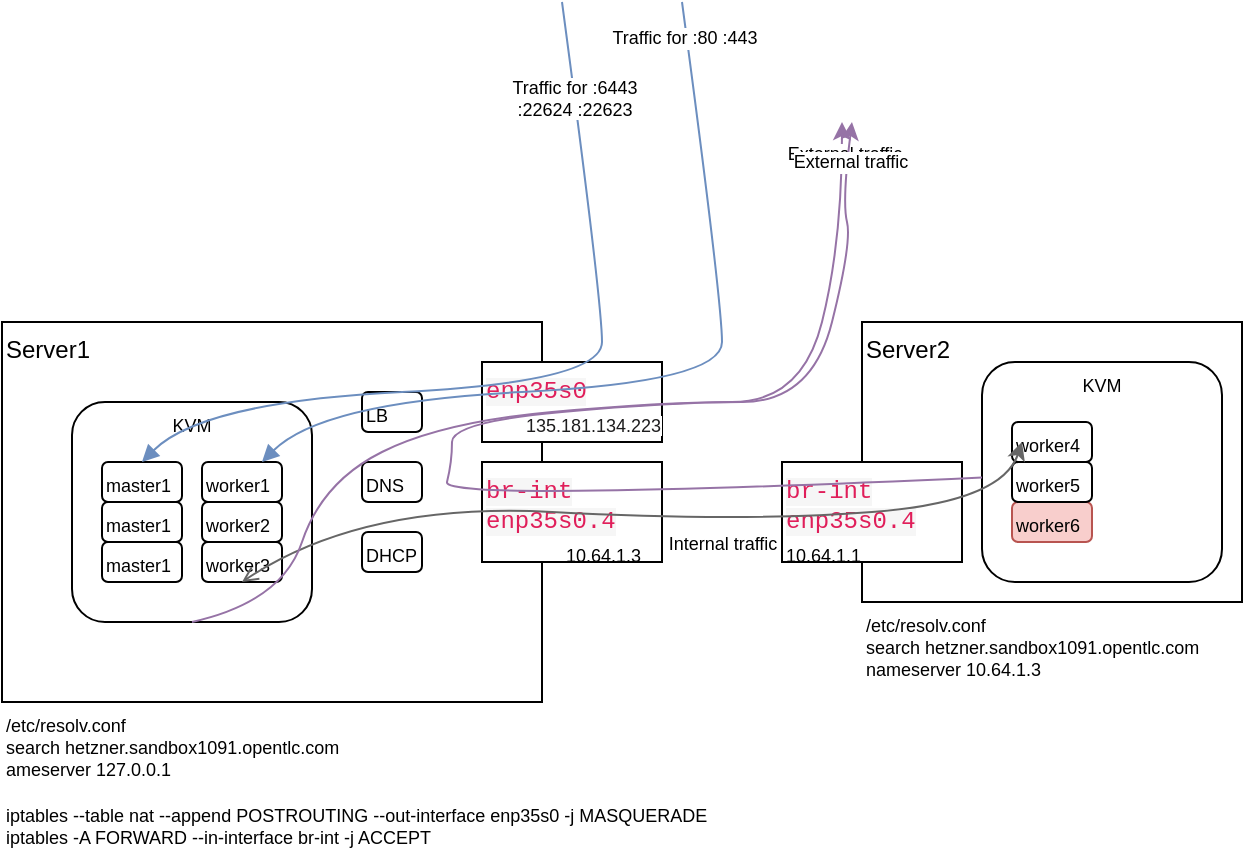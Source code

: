 <mxfile version="15.3.8" type="google"><diagram id="Lwrxb2z2_r5OorN-RsIl" name="Page-1"><mxGraphModel dx="1106" dy="968" grid="1" gridSize="10" guides="1" tooltips="1" connect="1" arrows="1" fold="1" page="1" pageScale="1" pageWidth="850" pageHeight="1100" math="0" shadow="0"><root><mxCell id="0"/><mxCell id="1" parent="0"/><mxCell id="NmgbknoarWCByTXODH4I-1" value="Server1" style="rounded=0;whiteSpace=wrap;html=1;align=left;verticalAlign=top;" parent="1" vertex="1"><mxGeometry x="130" y="300" width="270" height="190" as="geometry"/></mxCell><mxCell id="NmgbknoarWCByTXODH4I-2" value="Server2" style="rounded=0;whiteSpace=wrap;html=1;align=left;verticalAlign=top;" parent="1" vertex="1"><mxGeometry x="560" y="300" width="190" height="140" as="geometry"/></mxCell><mxCell id="NmgbknoarWCByTXODH4I-3" value="&lt;span style=&quot;color: rgb(224 , 30 , 90) ; font-family: &amp;#34;monaco&amp;#34; , &amp;#34;menlo&amp;#34; , &amp;#34;consolas&amp;#34; , &amp;#34;courier new&amp;#34; , monospace ; font-size: 12px ; font-style: normal ; font-weight: 400 ; letter-spacing: normal ; text-align: left ; text-indent: 0px ; text-transform: none ; word-spacing: 0px ; background-color: rgba(29 , 28 , 29 , 0.04) ; display: inline ; float: none&quot;&gt;enp35s0&lt;/span&gt;" style="rounded=0;whiteSpace=wrap;html=1;align=left;verticalAlign=top;" parent="1" vertex="1"><mxGeometry x="370" y="320" width="90" height="40" as="geometry"/></mxCell><mxCell id="NmgbknoarWCByTXODH4I-5" value="&lt;div&gt;&lt;span style=&quot;color: rgb(224 , 30 , 90) ; font-family: &amp;#34;monaco&amp;#34; , &amp;#34;menlo&amp;#34; , &amp;#34;consolas&amp;#34; , &amp;#34;courier new&amp;#34; , monospace ; font-size: 12px ; font-style: normal ; font-weight: 400 ; letter-spacing: normal ; text-align: left ; text-indent: 0px ; text-transform: none ; word-spacing: 0px ; background-color: rgba(29 , 28 , 29 , 0.04) ; display: inline ; float: none&quot;&gt;br-int&lt;/span&gt;&lt;/div&gt;&lt;div&gt;&lt;span style=&quot;color: rgb(224 , 30 , 90) ; font-family: &amp;#34;monaco&amp;#34; , &amp;#34;menlo&amp;#34; , &amp;#34;consolas&amp;#34; , &amp;#34;courier new&amp;#34; , monospace ; font-size: 12px ; font-style: normal ; font-weight: 400 ; letter-spacing: normal ; text-align: left ; text-indent: 0px ; text-transform: none ; word-spacing: 0px ; background-color: rgba(29 , 28 , 29 , 0.04) ; display: inline ; float: none&quot;&gt;&lt;/span&gt;&lt;span style=&quot;color: rgb(224 , 30 , 90) ; font-family: &amp;#34;monaco&amp;#34; , &amp;#34;menlo&amp;#34; , &amp;#34;consolas&amp;#34; , &amp;#34;courier new&amp;#34; , monospace ; font-size: 12px ; font-style: normal ; font-weight: 400 ; letter-spacing: normal ; text-align: left ; text-indent: 0px ; text-transform: none ; word-spacing: 0px ; background-color: rgba(29 , 28 , 29 , 0.04) ; display: inline ; float: none&quot;&gt;enp35s0.4&lt;/span&gt;&lt;/div&gt;&lt;div&gt;&lt;span style=&quot;color: rgb(224 , 30 , 90) ; font-family: &amp;#34;monaco&amp;#34; , &amp;#34;menlo&amp;#34; , &amp;#34;consolas&amp;#34; , &amp;#34;courier new&amp;#34; , monospace ; font-size: 12px ; font-style: normal ; font-weight: 400 ; letter-spacing: normal ; text-align: left ; text-indent: 0px ; text-transform: none ; word-spacing: 0px ; background-color: rgba(29 , 28 , 29 , 0.04) ; display: inline ; float: none&quot;&gt;&lt;br&gt;&lt;/span&gt;&lt;/div&gt;" style="rounded=0;whiteSpace=wrap;html=1;align=left;verticalAlign=top;" parent="1" vertex="1"><mxGeometry x="370" y="370" width="90" height="50" as="geometry"/></mxCell><mxCell id="NmgbknoarWCByTXODH4I-6" value="&lt;div&gt;&lt;span style=&quot;color: rgb(224 , 30 , 90) ; font-family: &amp;#34;monaco&amp;#34; , &amp;#34;menlo&amp;#34; , &amp;#34;consolas&amp;#34; , &amp;#34;courier new&amp;#34; , monospace ; font-size: 12px ; font-style: normal ; font-weight: 400 ; letter-spacing: normal ; text-align: left ; text-indent: 0px ; text-transform: none ; word-spacing: 0px ; background-color: rgba(29 , 28 , 29 , 0.04) ; display: inline ; float: none&quot;&gt;br-int&lt;/span&gt;&lt;/div&gt;&lt;div&gt;&lt;span style=&quot;color: rgb(224 , 30 , 90) ; font-family: &amp;#34;monaco&amp;#34; , &amp;#34;menlo&amp;#34; , &amp;#34;consolas&amp;#34; , &amp;#34;courier new&amp;#34; , monospace ; font-size: 12px ; font-style: normal ; font-weight: 400 ; letter-spacing: normal ; text-align: left ; text-indent: 0px ; text-transform: none ; word-spacing: 0px ; background-color: rgba(29 , 28 , 29 , 0.04) ; display: inline ; float: none&quot;&gt;&lt;/span&gt;&lt;span style=&quot;color: rgb(224 , 30 , 90) ; font-family: &amp;#34;monaco&amp;#34; , &amp;#34;menlo&amp;#34; , &amp;#34;consolas&amp;#34; , &amp;#34;courier new&amp;#34; , monospace ; font-size: 12px ; font-style: normal ; font-weight: 400 ; letter-spacing: normal ; text-align: left ; text-indent: 0px ; text-transform: none ; word-spacing: 0px ; background-color: rgba(29 , 28 , 29 , 0.04) ; display: inline ; float: none&quot;&gt;enp35s0.4&lt;/span&gt;&lt;/div&gt;&lt;div&gt;&lt;span style=&quot;color: rgb(224 , 30 , 90) ; font-family: &amp;#34;monaco&amp;#34; , &amp;#34;menlo&amp;#34; , &amp;#34;consolas&amp;#34; , &amp;#34;courier new&amp;#34; , monospace ; font-size: 12px ; font-style: normal ; font-weight: 400 ; letter-spacing: normal ; text-align: left ; text-indent: 0px ; text-transform: none ; word-spacing: 0px ; background-color: rgba(29 , 28 , 29 , 0.04) ; display: inline ; float: none&quot;&gt;&lt;br&gt;&lt;/span&gt;&lt;/div&gt;" style="rounded=0;whiteSpace=wrap;html=1;align=left;verticalAlign=top;" parent="1" vertex="1"><mxGeometry x="520" y="370" width="90" height="50" as="geometry"/></mxCell><mxCell id="NmgbknoarWCByTXODH4I-7" value="&lt;meta charset=&quot;utf-8&quot; style=&quot;font-size: 9px;&quot;&gt;&lt;span style=&quot;color: rgb(29, 28, 29); font-size: 9px; font-style: normal; font-weight: 400; letter-spacing: normal; text-align: left; text-indent: 0px; text-transform: none; word-spacing: 0px; background-color: rgb(255, 255, 255); display: inline; float: none;&quot;&gt;135.181.134.223&lt;/span&gt;" style="text;whiteSpace=wrap;html=1;fontSize=9;" parent="1" vertex="1"><mxGeometry x="390" y="340" width="70" height="10" as="geometry"/></mxCell><mxCell id="NmgbknoarWCByTXODH4I-9" value="10.64.1.3" style="text;whiteSpace=wrap;html=1;fontSize=9;" parent="1" vertex="1"><mxGeometry x="410" y="405" width="70" height="10" as="geometry"/></mxCell><mxCell id="NmgbknoarWCByTXODH4I-10" value="10.64.1.1" style="text;whiteSpace=wrap;html=1;fontSize=9;" parent="1" vertex="1"><mxGeometry x="520" y="405" width="70" height="10" as="geometry"/></mxCell><mxCell id="NmgbknoarWCByTXODH4I-11" value="DHCP" style="rounded=1;whiteSpace=wrap;html=1;fontSize=9;align=left;verticalAlign=top;" parent="1" vertex="1"><mxGeometry x="310" y="405" width="30" height="20" as="geometry"/></mxCell><mxCell id="NmgbknoarWCByTXODH4I-12" value="DNS" style="rounded=1;whiteSpace=wrap;html=1;fontSize=9;align=left;verticalAlign=top;" parent="1" vertex="1"><mxGeometry x="310" y="370" width="30" height="20" as="geometry"/></mxCell><mxCell id="NmgbknoarWCByTXODH4I-13" value="&lt;div&gt;LB&lt;/div&gt;" style="rounded=1;whiteSpace=wrap;html=1;fontSize=9;align=left;verticalAlign=top;" parent="1" vertex="1"><mxGeometry x="310" y="335" width="30" height="20" as="geometry"/></mxCell><mxCell id="NmgbknoarWCByTXODH4I-14" value="KVM" style="rounded=1;whiteSpace=wrap;html=1;fontSize=9;align=center;verticalAlign=top;" parent="1" vertex="1"><mxGeometry x="165" y="340" width="120" height="110" as="geometry"/></mxCell><mxCell id="NmgbknoarWCByTXODH4I-15" value="master1" style="rounded=1;whiteSpace=wrap;html=1;fontSize=9;align=left;verticalAlign=top;" parent="1" vertex="1"><mxGeometry x="180" y="370" width="40" height="20" as="geometry"/></mxCell><mxCell id="NmgbknoarWCByTXODH4I-18" value="master1" style="rounded=1;whiteSpace=wrap;html=1;fontSize=9;align=left;verticalAlign=top;" parent="1" vertex="1"><mxGeometry x="180" y="390" width="40" height="20" as="geometry"/></mxCell><mxCell id="NmgbknoarWCByTXODH4I-19" value="master1" style="rounded=1;whiteSpace=wrap;html=1;fontSize=9;align=left;verticalAlign=top;" parent="1" vertex="1"><mxGeometry x="180" y="410" width="40" height="20" as="geometry"/></mxCell><mxCell id="NmgbknoarWCByTXODH4I-20" value="worker1" style="rounded=1;whiteSpace=wrap;html=1;fontSize=9;align=left;verticalAlign=top;" parent="1" vertex="1"><mxGeometry x="230" y="370" width="40" height="20" as="geometry"/></mxCell><mxCell id="NmgbknoarWCByTXODH4I-21" value="worker2" style="rounded=1;whiteSpace=wrap;html=1;fontSize=9;align=left;verticalAlign=top;" parent="1" vertex="1"><mxGeometry x="230" y="390" width="40" height="20" as="geometry"/></mxCell><mxCell id="NmgbknoarWCByTXODH4I-22" value="worker3" style="rounded=1;whiteSpace=wrap;html=1;fontSize=9;align=left;verticalAlign=top;" parent="1" vertex="1"><mxGeometry x="230" y="410" width="40" height="20" as="geometry"/></mxCell><mxCell id="NmgbknoarWCByTXODH4I-23" value="KVM" style="rounded=1;whiteSpace=wrap;html=1;fontSize=9;align=center;verticalAlign=top;" parent="1" vertex="1"><mxGeometry x="620" y="320" width="120" height="110" as="geometry"/></mxCell><mxCell id="NmgbknoarWCByTXODH4I-24" value="worker4" style="rounded=1;whiteSpace=wrap;html=1;fontSize=9;align=left;verticalAlign=top;" parent="1" vertex="1"><mxGeometry x="635" y="350" width="40" height="20" as="geometry"/></mxCell><mxCell id="NmgbknoarWCByTXODH4I-26" value="worker6" style="rounded=1;whiteSpace=wrap;html=1;fontSize=9;align=left;verticalAlign=top;fillColor=#f8cecc;strokeColor=#b85450;" parent="1" vertex="1"><mxGeometry x="635" y="390" width="40" height="20" as="geometry"/></mxCell><mxCell id="NmgbknoarWCByTXODH4I-27" value="worker5" style="rounded=1;whiteSpace=wrap;html=1;fontSize=9;align=left;verticalAlign=top;" parent="1" vertex="1"><mxGeometry x="635" y="370" width="40" height="20" as="geometry"/></mxCell><mxCell id="NmgbknoarWCByTXODH4I-28" value="/etc/resolv.conf&#xA;search hetzner.sandbox1091.opentlc.com&#xA;ameserver 127.0.0.1" style="text;whiteSpace=wrap;html=1;fontSize=9;" parent="1" vertex="1"><mxGeometry x="130" y="490" width="190" height="50" as="geometry"/></mxCell><mxCell id="NmgbknoarWCByTXODH4I-29" value="/etc/resolv.conf&lt;br&gt;search hetzner.sandbox1091.opentlc.com&lt;br&gt;nameserver 10.64.1.3" style="text;whiteSpace=wrap;html=1;fontSize=9;" parent="1" vertex="1"><mxGeometry x="560" y="440" width="190" height="60" as="geometry"/></mxCell><mxCell id="NmgbknoarWCByTXODH4I-30" value="" style="curved=1;endArrow=none;html=1;fontSize=9;exitX=0.75;exitY=0;exitDx=0;exitDy=0;startArrow=block;startFill=1;endFill=0;fillColor=#dae8fc;strokeColor=#6c8ebf;" parent="1" source="NmgbknoarWCByTXODH4I-20" edge="1"><mxGeometry width="50" height="50" relative="1" as="geometry"><mxPoint x="630" y="500" as="sourcePoint"/><mxPoint x="470" y="140" as="targetPoint"/><Array as="points"><mxPoint x="290" y="340"/><mxPoint x="490" y="330"/><mxPoint x="490" y="290"/></Array></mxGeometry></mxCell><mxCell id="NmgbknoarWCByTXODH4I-32" value="Traffic for :80 :443" style="edgeLabel;html=1;align=center;verticalAlign=middle;resizable=0;points=[];fontSize=9;" parent="NmgbknoarWCByTXODH4I-30" vertex="1" connectable="0"><mxGeometry x="0.918" y="2" relative="1" as="geometry"><mxPoint as="offset"/></mxGeometry></mxCell><mxCell id="NmgbknoarWCByTXODH4I-31" value="" style="curved=1;endArrow=none;html=1;fontSize=9;exitX=0.75;exitY=0;exitDx=0;exitDy=0;startArrow=block;startFill=1;endFill=0;fillColor=#dae8fc;strokeColor=#6c8ebf;" parent="1" edge="1"><mxGeometry width="50" height="50" relative="1" as="geometry"><mxPoint x="200" y="370" as="sourcePoint"/><mxPoint x="410" y="140" as="targetPoint"/><Array as="points"><mxPoint x="230" y="340"/><mxPoint x="430" y="330"/><mxPoint x="430" y="290"/></Array></mxGeometry></mxCell><mxCell id="NmgbknoarWCByTXODH4I-33" value="&lt;div&gt;Traffic for :6443 &lt;br&gt;&lt;/div&gt;&lt;div&gt;:22624 :22623&lt;/div&gt;" style="edgeLabel;html=1;align=center;verticalAlign=middle;resizable=0;points=[];fontSize=9;" parent="1" vertex="1" connectable="0"><mxGeometry x="480.397" y="168.11" as="geometry"><mxPoint x="-65" y="20" as="offset"/></mxGeometry></mxCell><mxCell id="NmgbknoarWCByTXODH4I-34" value="" style="curved=1;endArrow=classic;html=1;fontSize=9;exitX=0.5;exitY=1;exitDx=0;exitDy=0;startArrow=open;startFill=0;fillColor=#f5f5f5;strokeColor=#666666;" parent="1" source="NmgbknoarWCByTXODH4I-22" edge="1"><mxGeometry width="50" height="50" relative="1" as="geometry"><mxPoint x="630" y="500" as="sourcePoint"/><mxPoint x="640" y="360" as="targetPoint"/><Array as="points"><mxPoint x="310" y="390"/><mxPoint x="500" y="400"/><mxPoint x="630" y="390"/></Array></mxGeometry></mxCell><mxCell id="NmgbknoarWCByTXODH4I-35" value="Internal traffic" style="edgeLabel;html=1;align=center;verticalAlign=middle;resizable=0;points=[];fontSize=9;" parent="NmgbknoarWCByTXODH4I-34" vertex="1" connectable="0"><mxGeometry x="0.175" relative="1" as="geometry"><mxPoint x="3" y="11" as="offset"/></mxGeometry></mxCell><mxCell id="NmgbknoarWCByTXODH4I-36" value="" style="curved=1;endArrow=classic;html=1;fontSize=9;exitX=0.5;exitY=1;exitDx=0;exitDy=0;fillColor=#e1d5e7;strokeColor=#9673a6;" parent="1" source="NmgbknoarWCByTXODH4I-14" edge="1"><mxGeometry width="50" height="50" relative="1" as="geometry"><mxPoint x="630" y="480" as="sourcePoint"/><mxPoint x="550" y="200" as="targetPoint"/><Array as="points"><mxPoint x="270" y="440"/><mxPoint x="290" y="380"/><mxPoint x="350" y="350"/><mxPoint x="460" y="340"/><mxPoint x="530" y="340"/><mxPoint x="550" y="260"/></Array></mxGeometry></mxCell><mxCell id="NmgbknoarWCByTXODH4I-37" value="External traffic" style="edgeLabel;html=1;align=center;verticalAlign=middle;resizable=0;points=[];fontSize=9;" parent="NmgbknoarWCByTXODH4I-36" vertex="1" connectable="0"><mxGeometry x="0.938" y="-1" relative="1" as="geometry"><mxPoint as="offset"/></mxGeometry></mxCell><mxCell id="NmgbknoarWCByTXODH4I-38" value="" style="curved=1;endArrow=classic;html=1;fontSize=9;fillColor=#e1d5e7;strokeColor=#9673a6;" parent="1" source="NmgbknoarWCByTXODH4I-23" edge="1"><mxGeometry width="50" height="50" relative="1" as="geometry"><mxPoint x="230" y="450" as="sourcePoint"/><mxPoint x="555" y="200" as="targetPoint"/><Array as="points"><mxPoint x="350" y="390"/><mxPoint x="355" y="370"/><mxPoint x="355" y="350"/><mxPoint x="465" y="340"/><mxPoint x="535" y="340"/><mxPoint x="555" y="260"/><mxPoint x="550" y="240"/></Array></mxGeometry></mxCell><mxCell id="NmgbknoarWCByTXODH4I-39" value="External traffic" style="edgeLabel;html=1;align=center;verticalAlign=middle;resizable=0;points=[];fontSize=9;" parent="NmgbknoarWCByTXODH4I-38" vertex="1" connectable="0"><mxGeometry x="0.938" y="-1" relative="1" as="geometry"><mxPoint as="offset"/></mxGeometry></mxCell><mxCell id="NmgbknoarWCByTXODH4I-41" value="iptables --table nat --append POSTROUTING --out-interface enp35s0 -j MASQUERADE&#xA;iptables -A FORWARD --in-interface br-int -j ACCEPT" style="text;whiteSpace=wrap;html=1;fontSize=9;" parent="1" vertex="1"><mxGeometry x="130" y="535" width="360" height="30" as="geometry"/></mxCell></root></mxGraphModel></diagram></mxfile>